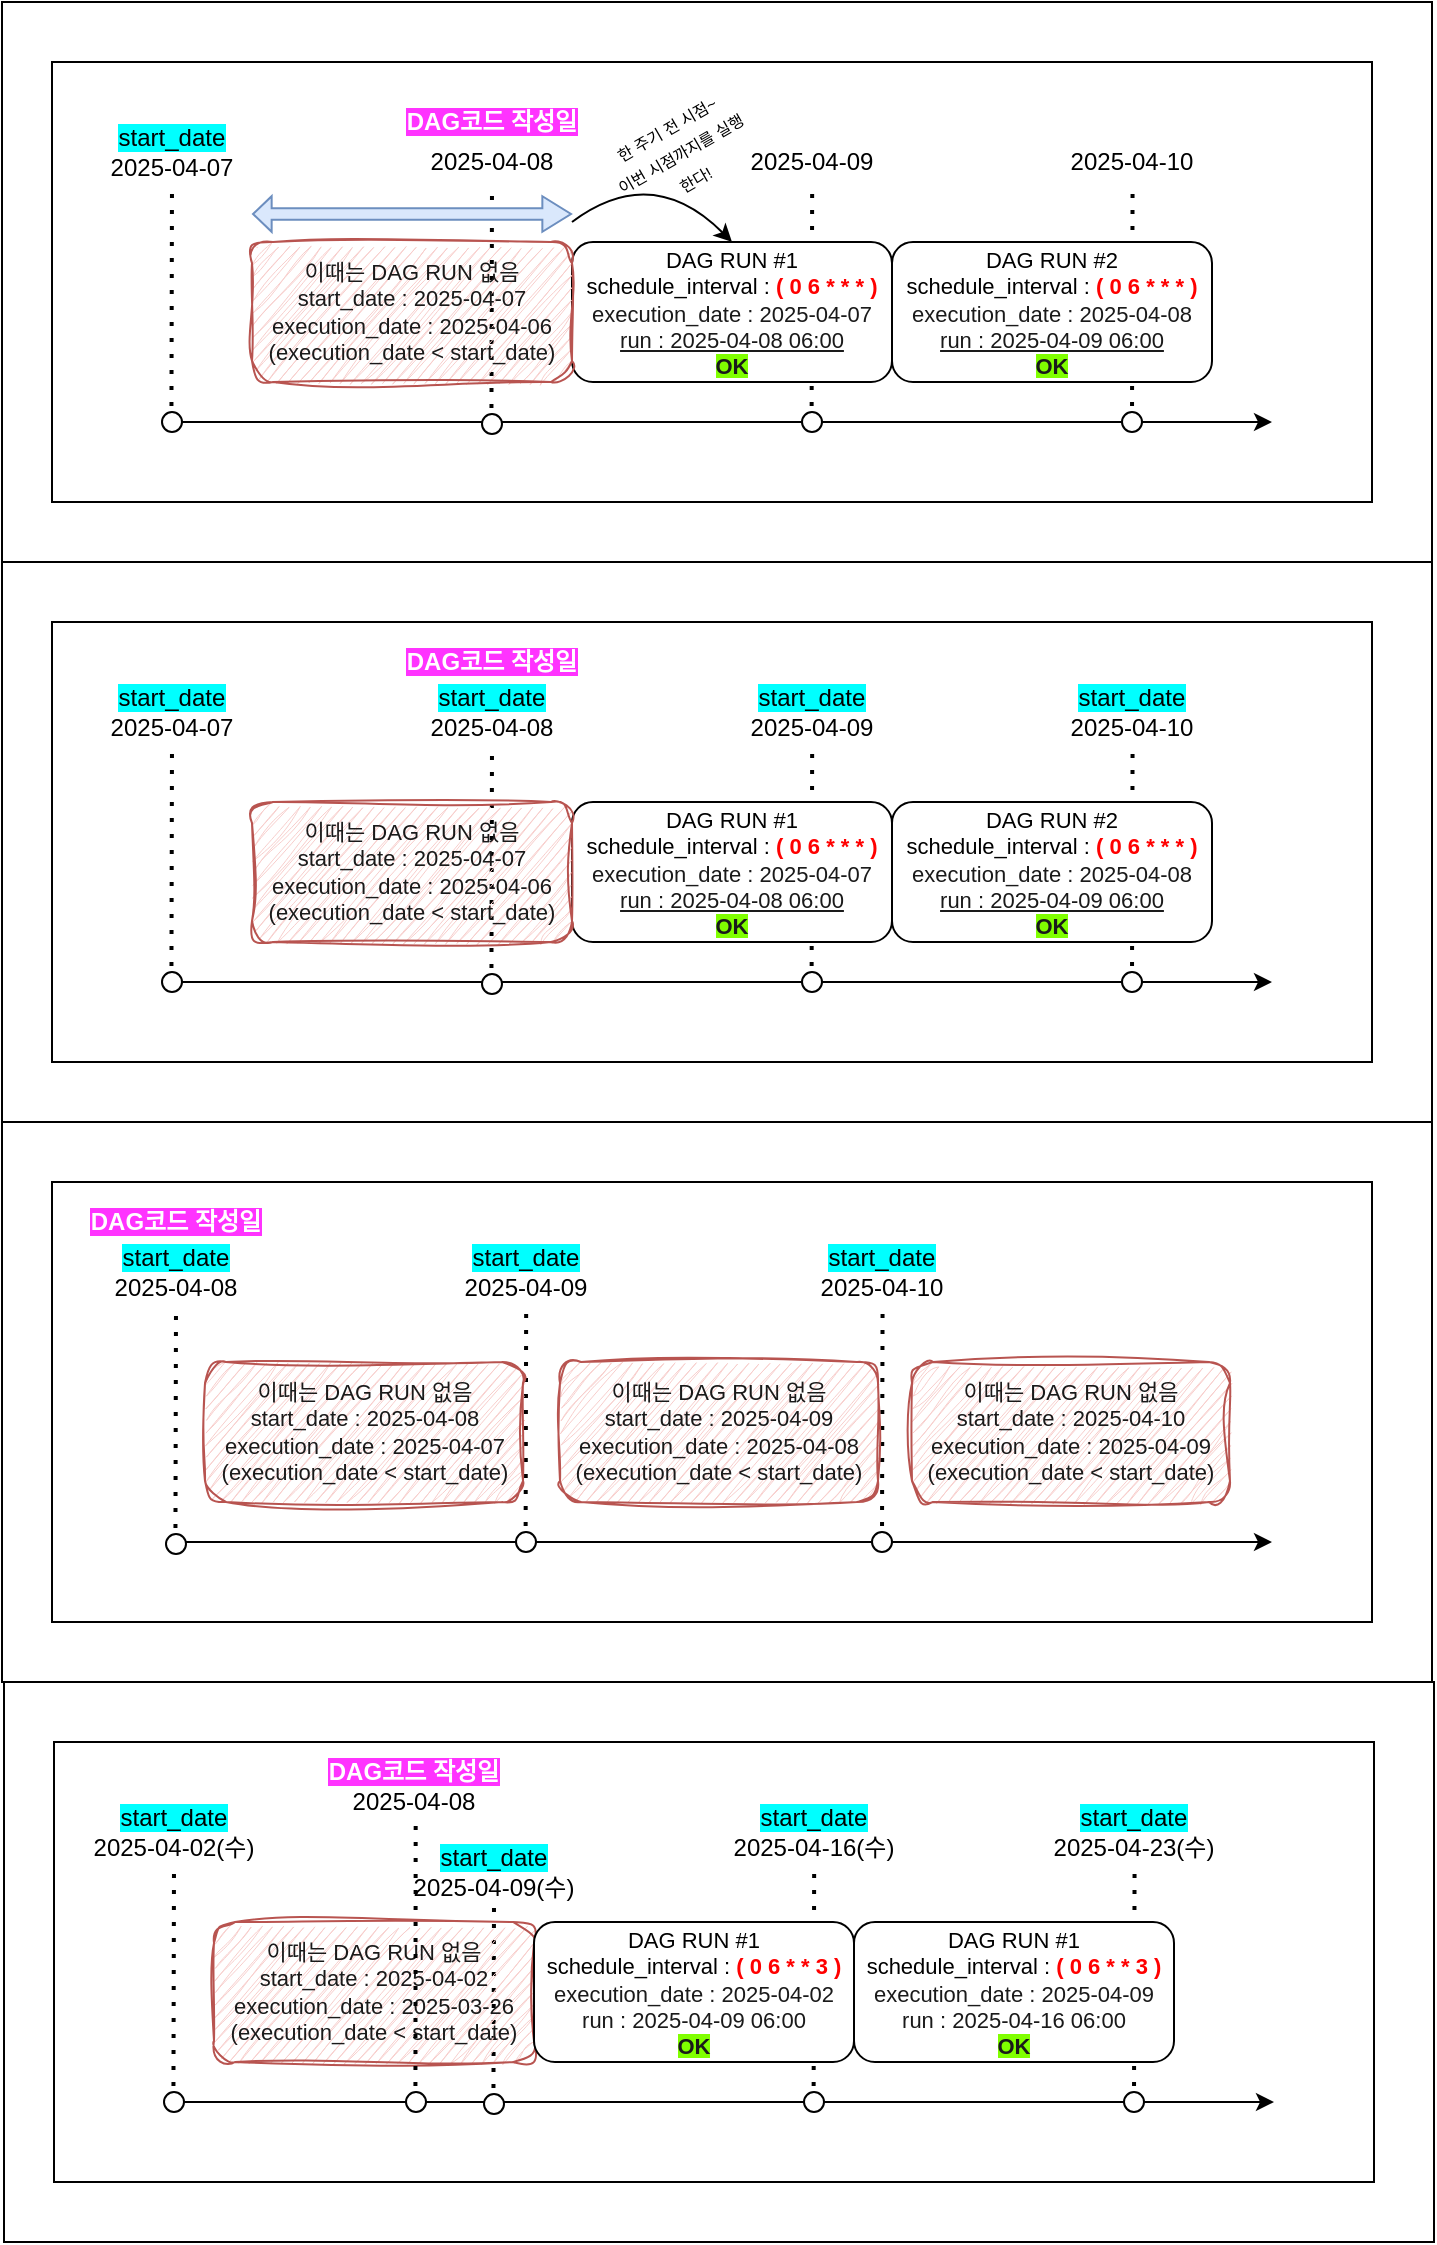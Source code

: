 <mxfile version="24.7.17">
  <diagram name="페이지-1" id="_kRauo38ytjNkWm1h_xl">
    <mxGraphModel dx="819" dy="478" grid="1" gridSize="10" guides="1" tooltips="1" connect="1" arrows="1" fold="1" page="1" pageScale="1" pageWidth="827" pageHeight="1169" math="0" shadow="0">
      <root>
        <mxCell id="0" />
        <mxCell id="1" parent="0" />
        <mxCell id="vh4vlK0gLDQnyJQ0xDr6-21" value="" style="rounded=0;whiteSpace=wrap;html=1;" vertex="1" parent="1">
          <mxGeometry x="35" y="310" width="715" height="280" as="geometry" />
        </mxCell>
        <mxCell id="vh4vlK0gLDQnyJQ0xDr6-20" value="" style="rounded=0;whiteSpace=wrap;html=1;" vertex="1" parent="1">
          <mxGeometry x="60" y="340" width="660" height="220" as="geometry" />
        </mxCell>
        <mxCell id="vh4vlK0gLDQnyJQ0xDr6-17" value="" style="endArrow=none;dashed=1;html=1;dashPattern=1 3;strokeWidth=2;rounded=0;" edge="1" parent="1">
          <mxGeometry width="50" height="50" relative="1" as="geometry">
            <mxPoint x="600" y="520" as="sourcePoint" />
            <mxPoint x="600.29" y="400" as="targetPoint" />
          </mxGeometry>
        </mxCell>
        <mxCell id="vh4vlK0gLDQnyJQ0xDr6-14" value="" style="endArrow=none;dashed=1;html=1;dashPattern=1 3;strokeWidth=2;rounded=0;" edge="1" parent="1">
          <mxGeometry width="50" height="50" relative="1" as="geometry">
            <mxPoint x="439.8" y="520" as="sourcePoint" />
            <mxPoint x="440.09" y="400" as="targetPoint" />
          </mxGeometry>
        </mxCell>
        <mxCell id="vh4vlK0gLDQnyJQ0xDr6-7" value="" style="endArrow=none;dashed=1;html=1;dashPattern=1 3;strokeWidth=2;rounded=0;" edge="1" parent="1">
          <mxGeometry width="50" height="50" relative="1" as="geometry">
            <mxPoint x="279.71" y="521" as="sourcePoint" />
            <mxPoint x="280" y="401" as="targetPoint" />
          </mxGeometry>
        </mxCell>
        <mxCell id="vh4vlK0gLDQnyJQ0xDr6-4" value="" style="endArrow=none;dashed=1;html=1;dashPattern=1 3;strokeWidth=2;rounded=0;" edge="1" parent="1">
          <mxGeometry width="50" height="50" relative="1" as="geometry">
            <mxPoint x="119.71" y="520" as="sourcePoint" />
            <mxPoint x="120" y="400" as="targetPoint" />
          </mxGeometry>
        </mxCell>
        <mxCell id="vh4vlK0gLDQnyJQ0xDr6-2" value="" style="endArrow=classic;html=1;rounded=0;endFill=1;" edge="1" parent="1">
          <mxGeometry width="50" height="50" relative="1" as="geometry">
            <mxPoint x="120" y="520" as="sourcePoint" />
            <mxPoint x="670" y="520" as="targetPoint" />
          </mxGeometry>
        </mxCell>
        <mxCell id="vh4vlK0gLDQnyJQ0xDr6-3" value="" style="ellipse;whiteSpace=wrap;html=1;aspect=fixed;" vertex="1" parent="1">
          <mxGeometry x="115" y="515" width="10" height="10" as="geometry" />
        </mxCell>
        <mxCell id="vh4vlK0gLDQnyJQ0xDr6-5" value="&lt;span style=&quot;background-color: rgb(0, 255, 255);&quot;&gt;start_date&lt;/span&gt;&lt;div&gt;2025-04-07&lt;/div&gt;" style="text;strokeColor=none;align=center;fillColor=none;html=1;verticalAlign=middle;whiteSpace=wrap;rounded=0;" vertex="1" parent="1">
          <mxGeometry x="80" y="370" width="80" height="30" as="geometry" />
        </mxCell>
        <mxCell id="vh4vlK0gLDQnyJQ0xDr6-8" value="" style="ellipse;whiteSpace=wrap;html=1;aspect=fixed;" vertex="1" parent="1">
          <mxGeometry x="275" y="516" width="10" height="10" as="geometry" />
        </mxCell>
        <mxCell id="vh4vlK0gLDQnyJQ0xDr6-11" value="&lt;div&gt;2025-04-08&lt;/div&gt;" style="text;strokeColor=none;align=center;fillColor=none;html=1;verticalAlign=middle;whiteSpace=wrap;rounded=0;" vertex="1" parent="1">
          <mxGeometry x="240" y="380" width="80" height="20" as="geometry" />
        </mxCell>
        <mxCell id="vh4vlK0gLDQnyJQ0xDr6-12" value="&lt;font style=&quot;font-size: 11px;&quot;&gt;DAG RUN #1&lt;/font&gt;&lt;div style=&quot;font-size: 11px;&quot;&gt;&lt;font style=&quot;font-size: 11px;&quot;&gt;schedule_interval : &lt;b&gt;&lt;font color=&quot;#ff0000&quot;&gt;( 0 6 * * * )&lt;/font&gt;&lt;/b&gt;&lt;/font&gt;&lt;/div&gt;&lt;div style=&quot;font-size: 11px;&quot;&gt;&lt;font color=&quot;#1a1a1a&quot; style=&quot;font-size: 11px;&quot;&gt;execution_date : 2025-04-07&lt;/font&gt;&lt;/div&gt;&lt;div style=&quot;font-size: 11px;&quot;&gt;&lt;font color=&quot;#1a1a1a&quot; style=&quot;font-size: 11px;&quot;&gt;&lt;u&gt;run : 2025-04-08 06:00&lt;/u&gt;&lt;/font&gt;&lt;/div&gt;&lt;div style=&quot;font-size: 11px;&quot;&gt;&lt;font style=&quot;font-size: 11px;&quot;&gt;&lt;b style=&quot;color: rgb(26, 26, 26); background-color: rgb(128, 255, 0);&quot;&gt;OK&lt;/b&gt;&lt;b&gt;&lt;font color=&quot;#ff0000&quot;&gt;&lt;br&gt;&lt;/font&gt;&lt;/b&gt;&lt;/font&gt;&lt;/div&gt;" style="rounded=1;whiteSpace=wrap;html=1;" vertex="1" parent="1">
          <mxGeometry x="320" y="430" width="160" height="70" as="geometry" />
        </mxCell>
        <mxCell id="vh4vlK0gLDQnyJQ0xDr6-13" value="" style="ellipse;whiteSpace=wrap;html=1;aspect=fixed;" vertex="1" parent="1">
          <mxGeometry x="435" y="515" width="10" height="10" as="geometry" />
        </mxCell>
        <mxCell id="vh4vlK0gLDQnyJQ0xDr6-15" value="&lt;div&gt;2025-04-09&lt;/div&gt;" style="text;strokeColor=none;align=center;fillColor=none;html=1;verticalAlign=middle;whiteSpace=wrap;rounded=0;" vertex="1" parent="1">
          <mxGeometry x="400" y="380" width="80" height="20" as="geometry" />
        </mxCell>
        <mxCell id="vh4vlK0gLDQnyJQ0xDr6-16" value="&lt;font style=&quot;font-size: 11px;&quot;&gt;DAG RUN #2&lt;/font&gt;&lt;div style=&quot;font-size: 11px;&quot;&gt;&lt;font style=&quot;font-size: 11px;&quot;&gt;schedule_interval : &lt;b&gt;&lt;font color=&quot;#ff0000&quot;&gt;( 0 6 * * * )&lt;/font&gt;&lt;/b&gt;&lt;/font&gt;&lt;/div&gt;&lt;div style=&quot;font-size: 11px;&quot;&gt;&lt;font style=&quot;font-size: 11px;&quot;&gt;&lt;span style=&quot;color: rgb(26, 26, 26);&quot;&gt;execution_date : 2025-04-08&lt;/span&gt;&lt;b&gt;&lt;font color=&quot;#ff0000&quot;&gt;&lt;br&gt;&lt;/font&gt;&lt;/b&gt;&lt;/font&gt;&lt;/div&gt;&lt;div style=&quot;font-size: 11px;&quot;&gt;&lt;font style=&quot;font-size: 11px;&quot;&gt;&lt;span style=&quot;color: rgb(26, 26, 26);&quot;&gt;&lt;u&gt;run : 2025-04-09 06:00&lt;/u&gt;&lt;/span&gt;&lt;/font&gt;&lt;/div&gt;&lt;div style=&quot;font-size: 11px;&quot;&gt;&lt;font style=&quot;font-size: 11px;&quot;&gt;&lt;b style=&quot;color: rgb(26, 26, 26); background-color: rgb(128, 255, 0);&quot;&gt;OK&lt;/b&gt;&lt;b&gt;&lt;font color=&quot;#ff0000&quot;&gt;&lt;br&gt;&lt;/font&gt;&lt;/b&gt;&lt;/font&gt;&lt;/div&gt;" style="rounded=1;whiteSpace=wrap;html=1;" vertex="1" parent="1">
          <mxGeometry x="480" y="430" width="160" height="70" as="geometry" />
        </mxCell>
        <mxCell id="vh4vlK0gLDQnyJQ0xDr6-18" value="" style="ellipse;whiteSpace=wrap;html=1;aspect=fixed;" vertex="1" parent="1">
          <mxGeometry x="595" y="515" width="10" height="10" as="geometry" />
        </mxCell>
        <mxCell id="vh4vlK0gLDQnyJQ0xDr6-19" value="&lt;div&gt;2025-04-10&lt;/div&gt;" style="text;strokeColor=none;align=center;fillColor=none;html=1;verticalAlign=middle;whiteSpace=wrap;rounded=0;" vertex="1" parent="1">
          <mxGeometry x="560" y="380" width="80" height="20" as="geometry" />
        </mxCell>
        <mxCell id="vh4vlK0gLDQnyJQ0xDr6-22" value="" style="rounded=0;whiteSpace=wrap;html=1;" vertex="1" parent="1">
          <mxGeometry x="35" y="590" width="715" height="280" as="geometry" />
        </mxCell>
        <mxCell id="vh4vlK0gLDQnyJQ0xDr6-23" value="" style="rounded=0;whiteSpace=wrap;html=1;" vertex="1" parent="1">
          <mxGeometry x="60" y="620" width="660" height="220" as="geometry" />
        </mxCell>
        <mxCell id="vh4vlK0gLDQnyJQ0xDr6-24" value="" style="endArrow=none;dashed=1;html=1;dashPattern=1 3;strokeWidth=2;rounded=0;" edge="1" parent="1">
          <mxGeometry width="50" height="50" relative="1" as="geometry">
            <mxPoint x="600" y="800" as="sourcePoint" />
            <mxPoint x="600.29" y="680" as="targetPoint" />
          </mxGeometry>
        </mxCell>
        <mxCell id="vh4vlK0gLDQnyJQ0xDr6-25" value="" style="endArrow=none;dashed=1;html=1;dashPattern=1 3;strokeWidth=2;rounded=0;" edge="1" parent="1">
          <mxGeometry width="50" height="50" relative="1" as="geometry">
            <mxPoint x="439.8" y="800" as="sourcePoint" />
            <mxPoint x="440.09" y="680" as="targetPoint" />
          </mxGeometry>
        </mxCell>
        <mxCell id="vh4vlK0gLDQnyJQ0xDr6-26" value="" style="endArrow=none;dashed=1;html=1;dashPattern=1 3;strokeWidth=2;rounded=0;" edge="1" parent="1">
          <mxGeometry width="50" height="50" relative="1" as="geometry">
            <mxPoint x="279.71" y="801" as="sourcePoint" />
            <mxPoint x="280" y="681" as="targetPoint" />
          </mxGeometry>
        </mxCell>
        <mxCell id="vh4vlK0gLDQnyJQ0xDr6-27" value="" style="endArrow=none;dashed=1;html=1;dashPattern=1 3;strokeWidth=2;rounded=0;" edge="1" parent="1">
          <mxGeometry width="50" height="50" relative="1" as="geometry">
            <mxPoint x="119.71" y="800" as="sourcePoint" />
            <mxPoint x="120" y="680" as="targetPoint" />
          </mxGeometry>
        </mxCell>
        <mxCell id="vh4vlK0gLDQnyJQ0xDr6-29" value="" style="endArrow=classic;html=1;rounded=0;endFill=1;" edge="1" parent="1">
          <mxGeometry width="50" height="50" relative="1" as="geometry">
            <mxPoint x="120" y="800" as="sourcePoint" />
            <mxPoint x="670" y="800" as="targetPoint" />
          </mxGeometry>
        </mxCell>
        <mxCell id="vh4vlK0gLDQnyJQ0xDr6-30" value="" style="ellipse;whiteSpace=wrap;html=1;aspect=fixed;" vertex="1" parent="1">
          <mxGeometry x="115" y="795" width="10" height="10" as="geometry" />
        </mxCell>
        <mxCell id="vh4vlK0gLDQnyJQ0xDr6-31" value="&lt;span style=&quot;background-color: rgb(0, 255, 255);&quot;&gt;start_date&lt;/span&gt;&lt;div&gt;2025-04-07&lt;/div&gt;" style="text;strokeColor=none;align=center;fillColor=none;html=1;verticalAlign=middle;whiteSpace=wrap;rounded=0;" vertex="1" parent="1">
          <mxGeometry x="80" y="650" width="80" height="30" as="geometry" />
        </mxCell>
        <mxCell id="vh4vlK0gLDQnyJQ0xDr6-32" value="" style="ellipse;whiteSpace=wrap;html=1;aspect=fixed;" vertex="1" parent="1">
          <mxGeometry x="275" y="796" width="10" height="10" as="geometry" />
        </mxCell>
        <mxCell id="vh4vlK0gLDQnyJQ0xDr6-34" value="&lt;font style=&quot;font-size: 11px;&quot;&gt;DAG RUN #1&lt;/font&gt;&lt;div style=&quot;font-size: 11px;&quot;&gt;&lt;font style=&quot;font-size: 11px;&quot;&gt;schedule_interval : &lt;b&gt;&lt;font color=&quot;#ff0000&quot;&gt;( 0 6 * * * )&lt;/font&gt;&lt;/b&gt;&lt;/font&gt;&lt;/div&gt;&lt;div style=&quot;font-size: 11px;&quot;&gt;&lt;font style=&quot;font-size: 11px;&quot;&gt;&lt;span style=&quot;color: rgb(26, 26, 26);&quot;&gt;execution_date : 2025-04-07&lt;/span&gt;&lt;b&gt;&lt;font color=&quot;#ff0000&quot;&gt;&lt;br&gt;&lt;/font&gt;&lt;/b&gt;&lt;/font&gt;&lt;/div&gt;&lt;div style=&quot;font-size: 11px;&quot;&gt;&lt;font style=&quot;font-size: 11px;&quot;&gt;&lt;span style=&quot;color: rgb(26, 26, 26);&quot;&gt;&lt;u&gt;run : 2025-04-08 06:00&lt;/u&gt;&lt;/span&gt;&lt;/font&gt;&lt;/div&gt;&lt;div style=&quot;font-size: 11px;&quot;&gt;&lt;font style=&quot;font-size: 11px;&quot;&gt;&lt;b style=&quot;color: rgb(26, 26, 26); background-color: rgb(128, 255, 0);&quot;&gt;OK&lt;/b&gt;&lt;b&gt;&lt;font color=&quot;#ff0000&quot;&gt;&lt;br&gt;&lt;/font&gt;&lt;/b&gt;&lt;/font&gt;&lt;/div&gt;" style="rounded=1;whiteSpace=wrap;html=1;" vertex="1" parent="1">
          <mxGeometry x="320" y="710" width="160" height="70" as="geometry" />
        </mxCell>
        <mxCell id="vh4vlK0gLDQnyJQ0xDr6-35" value="" style="ellipse;whiteSpace=wrap;html=1;aspect=fixed;" vertex="1" parent="1">
          <mxGeometry x="435" y="795" width="10" height="10" as="geometry" />
        </mxCell>
        <mxCell id="vh4vlK0gLDQnyJQ0xDr6-37" value="&lt;font style=&quot;font-size: 11px;&quot;&gt;DAG RUN #2&lt;/font&gt;&lt;div style=&quot;font-size: 11px;&quot;&gt;&lt;font style=&quot;font-size: 11px;&quot;&gt;schedule_interval : &lt;b&gt;&lt;font color=&quot;#ff0000&quot;&gt;( 0 6 * * * )&lt;/font&gt;&lt;/b&gt;&lt;/font&gt;&lt;/div&gt;&lt;div style=&quot;font-size: 11px;&quot;&gt;&lt;font style=&quot;font-size: 11px;&quot;&gt;&lt;span style=&quot;color: rgb(26, 26, 26);&quot;&gt;execution_date : 2025-04-08&lt;/span&gt;&lt;b&gt;&lt;font color=&quot;#ff0000&quot;&gt;&lt;br&gt;&lt;/font&gt;&lt;/b&gt;&lt;/font&gt;&lt;/div&gt;&lt;div style=&quot;font-size: 11px;&quot;&gt;&lt;font style=&quot;font-size: 11px;&quot;&gt;&lt;span style=&quot;color: rgb(26, 26, 26);&quot;&gt;&lt;u&gt;run : 2025-04-09 06:00&lt;/u&gt;&lt;/span&gt;&lt;/font&gt;&lt;/div&gt;&lt;div style=&quot;font-size: 11px;&quot;&gt;&lt;font style=&quot;font-size: 11px;&quot;&gt;&lt;b style=&quot;color: rgb(26, 26, 26); background-color: rgb(128, 255, 0);&quot;&gt;OK&lt;/b&gt;&lt;b&gt;&lt;font color=&quot;#ff0000&quot;&gt;&lt;br&gt;&lt;/font&gt;&lt;/b&gt;&lt;/font&gt;&lt;/div&gt;" style="rounded=1;whiteSpace=wrap;html=1;" vertex="1" parent="1">
          <mxGeometry x="480" y="710" width="160" height="70" as="geometry" />
        </mxCell>
        <mxCell id="vh4vlK0gLDQnyJQ0xDr6-38" value="" style="ellipse;whiteSpace=wrap;html=1;aspect=fixed;" vertex="1" parent="1">
          <mxGeometry x="595" y="795" width="10" height="10" as="geometry" />
        </mxCell>
        <mxCell id="vh4vlK0gLDQnyJQ0xDr6-40" value="&lt;span style=&quot;background-color: rgb(0, 255, 255);&quot;&gt;start_date&lt;/span&gt;&lt;div&gt;2025-04-08&lt;/div&gt;" style="text;strokeColor=none;align=center;fillColor=none;html=1;verticalAlign=middle;whiteSpace=wrap;rounded=0;" vertex="1" parent="1">
          <mxGeometry x="240" y="650" width="80" height="30" as="geometry" />
        </mxCell>
        <mxCell id="vh4vlK0gLDQnyJQ0xDr6-41" value="&lt;span style=&quot;background-color: rgb(0, 255, 255);&quot;&gt;start_date&lt;/span&gt;&lt;div&gt;2025-04-09&lt;/div&gt;" style="text;strokeColor=none;align=center;fillColor=none;html=1;verticalAlign=middle;whiteSpace=wrap;rounded=0;" vertex="1" parent="1">
          <mxGeometry x="400" y="650" width="80" height="30" as="geometry" />
        </mxCell>
        <mxCell id="vh4vlK0gLDQnyJQ0xDr6-42" value="&lt;span style=&quot;background-color: rgb(0, 255, 255);&quot;&gt;start_date&lt;/span&gt;&lt;div&gt;2025-04-10&lt;/div&gt;" style="text;strokeColor=none;align=center;fillColor=none;html=1;verticalAlign=middle;whiteSpace=wrap;rounded=0;" vertex="1" parent="1">
          <mxGeometry x="560" y="650" width="80" height="30" as="geometry" />
        </mxCell>
        <mxCell id="vh4vlK0gLDQnyJQ0xDr6-48" value="&lt;div style=&quot;font-size: 11px;&quot;&gt;&lt;font style=&quot;&quot; color=&quot;#1a1a1a&quot;&gt;이때는 DAG RUN 없음&lt;/font&gt;&lt;/div&gt;&lt;div style=&quot;font-size: 11px;&quot;&gt;&lt;font style=&quot;&quot; color=&quot;#1a1a1a&quot;&gt;start_date : 2025-04-07&lt;/font&gt;&lt;/div&gt;&lt;div style=&quot;font-size: 11px;&quot;&gt;&lt;font color=&quot;#1a1a1a&quot;&gt;execution_date : 2025-04-06&lt;/font&gt;&lt;/div&gt;&lt;div style=&quot;font-size: 11px;&quot;&gt;&lt;font color=&quot;#1a1a1a&quot;&gt;(execution_date &amp;lt;&amp;nbsp;&lt;/font&gt;&lt;span style=&quot;color: rgb(26, 26, 26); background-color: initial;&quot;&gt;start_date)&lt;/span&gt;&lt;/div&gt;" style="rounded=1;whiteSpace=wrap;html=1;sketch=1;curveFitting=1;jiggle=2;fillColor=#f8cecc;strokeColor=#b85450;" vertex="1" parent="1">
          <mxGeometry x="160" y="430" width="160" height="70" as="geometry" />
        </mxCell>
        <mxCell id="vh4vlK0gLDQnyJQ0xDr6-51" value="" style="rounded=0;whiteSpace=wrap;html=1;" vertex="1" parent="1">
          <mxGeometry x="36" y="1150" width="715" height="280" as="geometry" />
        </mxCell>
        <mxCell id="vh4vlK0gLDQnyJQ0xDr6-52" value="" style="rounded=0;whiteSpace=wrap;html=1;" vertex="1" parent="1">
          <mxGeometry x="61" y="1180" width="660" height="220" as="geometry" />
        </mxCell>
        <mxCell id="vh4vlK0gLDQnyJQ0xDr6-53" value="" style="endArrow=none;dashed=1;html=1;dashPattern=1 3;strokeWidth=2;rounded=0;" edge="1" parent="1">
          <mxGeometry width="50" height="50" relative="1" as="geometry">
            <mxPoint x="601" y="1360" as="sourcePoint" />
            <mxPoint x="601.29" y="1240" as="targetPoint" />
          </mxGeometry>
        </mxCell>
        <mxCell id="vh4vlK0gLDQnyJQ0xDr6-54" value="" style="endArrow=none;dashed=1;html=1;dashPattern=1 3;strokeWidth=2;rounded=0;" edge="1" parent="1">
          <mxGeometry width="50" height="50" relative="1" as="geometry">
            <mxPoint x="440.8" y="1360" as="sourcePoint" />
            <mxPoint x="441.09" y="1240" as="targetPoint" />
          </mxGeometry>
        </mxCell>
        <mxCell id="vh4vlK0gLDQnyJQ0xDr6-55" value="" style="endArrow=none;dashed=1;html=1;dashPattern=1 3;strokeWidth=2;rounded=0;" edge="1" parent="1">
          <mxGeometry width="50" height="50" relative="1" as="geometry">
            <mxPoint x="280.71" y="1361" as="sourcePoint" />
            <mxPoint x="281" y="1260" as="targetPoint" />
          </mxGeometry>
        </mxCell>
        <mxCell id="vh4vlK0gLDQnyJQ0xDr6-56" value="" style="endArrow=none;dashed=1;html=1;dashPattern=1 3;strokeWidth=2;rounded=0;" edge="1" parent="1">
          <mxGeometry width="50" height="50" relative="1" as="geometry">
            <mxPoint x="120.71" y="1360" as="sourcePoint" />
            <mxPoint x="121" y="1240" as="targetPoint" />
          </mxGeometry>
        </mxCell>
        <mxCell id="vh4vlK0gLDQnyJQ0xDr6-57" value="" style="endArrow=classic;html=1;rounded=0;endFill=1;" edge="1" parent="1">
          <mxGeometry width="50" height="50" relative="1" as="geometry">
            <mxPoint x="121" y="1360" as="sourcePoint" />
            <mxPoint x="671" y="1360" as="targetPoint" />
          </mxGeometry>
        </mxCell>
        <mxCell id="vh4vlK0gLDQnyJQ0xDr6-58" value="" style="ellipse;whiteSpace=wrap;html=1;aspect=fixed;" vertex="1" parent="1">
          <mxGeometry x="116" y="1355" width="10" height="10" as="geometry" />
        </mxCell>
        <mxCell id="vh4vlK0gLDQnyJQ0xDr6-60" value="" style="ellipse;whiteSpace=wrap;html=1;aspect=fixed;" vertex="1" parent="1">
          <mxGeometry x="276" y="1356" width="10" height="10" as="geometry" />
        </mxCell>
        <mxCell id="vh4vlK0gLDQnyJQ0xDr6-62" value="" style="ellipse;whiteSpace=wrap;html=1;aspect=fixed;" vertex="1" parent="1">
          <mxGeometry x="436" y="1355" width="10" height="10" as="geometry" />
        </mxCell>
        <mxCell id="vh4vlK0gLDQnyJQ0xDr6-64" value="" style="ellipse;whiteSpace=wrap;html=1;aspect=fixed;" vertex="1" parent="1">
          <mxGeometry x="596" y="1355" width="10" height="10" as="geometry" />
        </mxCell>
        <mxCell id="vh4vlK0gLDQnyJQ0xDr6-69" value="&lt;span style=&quot;background-color: rgb(0, 255, 255);&quot;&gt;start_date&lt;/span&gt;&lt;div&gt;2025-04-02(수)&lt;/div&gt;" style="text;strokeColor=none;align=center;fillColor=none;html=1;verticalAlign=middle;whiteSpace=wrap;rounded=0;" vertex="1" parent="1">
          <mxGeometry x="76" y="1210" width="90" height="30" as="geometry" />
        </mxCell>
        <mxCell id="vh4vlK0gLDQnyJQ0xDr6-74" value="&lt;div style=&quot;font-size: 11px;&quot;&gt;&lt;font style=&quot;&quot; color=&quot;#1a1a1a&quot;&gt;이때는 DAG RUN 없음&lt;/font&gt;&lt;/div&gt;&lt;div style=&quot;font-size: 11px;&quot;&gt;&lt;font style=&quot;&quot; color=&quot;#1a1a1a&quot;&gt;start_date : 2025-04-02&lt;/font&gt;&lt;/div&gt;&lt;div style=&quot;font-size: 11px;&quot;&gt;&lt;div&gt;&lt;font color=&quot;#1a1a1a&quot;&gt;execution_date : 2025-03-26&lt;/font&gt;&lt;/div&gt;&lt;div&gt;&lt;font color=&quot;#1a1a1a&quot;&gt;(execution_date &amp;lt;&amp;nbsp;&lt;/font&gt;&lt;span style=&quot;color: rgb(26, 26, 26); background-color: initial;&quot;&gt;start_date)&lt;/span&gt;&lt;/div&gt;&lt;/div&gt;" style="rounded=1;whiteSpace=wrap;html=1;sketch=1;curveFitting=1;jiggle=2;fillColor=#f8cecc;strokeColor=#b85450;" vertex="1" parent="1">
          <mxGeometry x="141" y="1270" width="160" height="70" as="geometry" />
        </mxCell>
        <mxCell id="vh4vlK0gLDQnyJQ0xDr6-75" value="&lt;font style=&quot;font-size: 11px;&quot;&gt;DAG RUN #1&lt;/font&gt;&lt;div style=&quot;font-size: 11px;&quot;&gt;&lt;font style=&quot;font-size: 11px;&quot;&gt;schedule_interval : &lt;b&gt;&lt;font color=&quot;#ff0000&quot;&gt;( 0 6 * * 3 )&lt;/font&gt;&lt;/b&gt;&lt;/font&gt;&lt;/div&gt;&lt;div style=&quot;font-size: 11px;&quot;&gt;&lt;font style=&quot;font-size: 11px;&quot;&gt;&lt;span style=&quot;color: rgb(26, 26, 26);&quot;&gt;execution_date : 2025-04-02&lt;/span&gt;&lt;b&gt;&lt;font color=&quot;#ff0000&quot;&gt;&lt;br&gt;&lt;/font&gt;&lt;/b&gt;&lt;/font&gt;&lt;/div&gt;&lt;div style=&quot;font-size: 11px;&quot;&gt;&lt;font style=&quot;font-size: 11px;&quot;&gt;&lt;span style=&quot;color: rgb(26, 26, 26);&quot;&gt;run : 2025-04-09 06:00&lt;/span&gt;&lt;/font&gt;&lt;/div&gt;&lt;div style=&quot;font-size: 11px;&quot;&gt;&lt;font style=&quot;font-size: 11px;&quot;&gt;&lt;b style=&quot;color: rgb(26, 26, 26); background-color: rgb(128, 255, 0);&quot;&gt;OK&lt;/b&gt;&lt;b&gt;&lt;font color=&quot;#ff0000&quot;&gt;&lt;br&gt;&lt;/font&gt;&lt;/b&gt;&lt;/font&gt;&lt;/div&gt;" style="rounded=1;whiteSpace=wrap;html=1;" vertex="1" parent="1">
          <mxGeometry x="301" y="1270" width="160" height="70" as="geometry" />
        </mxCell>
        <mxCell id="vh4vlK0gLDQnyJQ0xDr6-76" value="&lt;font style=&quot;font-size: 11px;&quot;&gt;DAG RUN #1&lt;/font&gt;&lt;div style=&quot;font-size: 11px;&quot;&gt;&lt;font style=&quot;font-size: 11px;&quot;&gt;schedule_interval : &lt;b&gt;&lt;font color=&quot;#ff0000&quot;&gt;( 0 6 * * 3 )&lt;/font&gt;&lt;/b&gt;&lt;/font&gt;&lt;/div&gt;&lt;div style=&quot;font-size: 11px;&quot;&gt;&lt;font style=&quot;font-size: 11px;&quot;&gt;&lt;span style=&quot;color: rgb(26, 26, 26);&quot;&gt;execution_date : 2025-04-09&lt;/span&gt;&lt;b&gt;&lt;font color=&quot;#ff0000&quot;&gt;&lt;br&gt;&lt;/font&gt;&lt;/b&gt;&lt;/font&gt;&lt;/div&gt;&lt;div style=&quot;font-size: 11px;&quot;&gt;&lt;font style=&quot;font-size: 11px;&quot;&gt;&lt;span style=&quot;color: rgb(26, 26, 26);&quot;&gt;run : 2025-04-16 06:00&lt;/span&gt;&lt;/font&gt;&lt;/div&gt;&lt;div style=&quot;font-size: 11px;&quot;&gt;&lt;font style=&quot;font-size: 11px;&quot;&gt;&lt;b style=&quot;color: rgb(26, 26, 26); background-color: rgb(128, 255, 0);&quot;&gt;OK&lt;/b&gt;&lt;b&gt;&lt;font color=&quot;#ff0000&quot;&gt;&lt;br&gt;&lt;/font&gt;&lt;/b&gt;&lt;/font&gt;&lt;/div&gt;" style="rounded=1;whiteSpace=wrap;html=1;" vertex="1" parent="1">
          <mxGeometry x="461" y="1270" width="160" height="70" as="geometry" />
        </mxCell>
        <mxCell id="vh4vlK0gLDQnyJQ0xDr6-95" value="&lt;span style=&quot;background-color: rgb(0, 255, 255);&quot;&gt;start_date&lt;/span&gt;&lt;div&gt;2025-04-09(수)&lt;/div&gt;" style="text;strokeColor=none;align=center;fillColor=none;html=1;verticalAlign=middle;whiteSpace=wrap;rounded=0;" vertex="1" parent="1">
          <mxGeometry x="236" y="1230" width="90" height="30" as="geometry" />
        </mxCell>
        <mxCell id="vh4vlK0gLDQnyJQ0xDr6-96" value="&lt;span style=&quot;background-color: rgb(0, 255, 255);&quot;&gt;start_date&lt;/span&gt;&lt;div&gt;2025-04-16(수)&lt;/div&gt;" style="text;strokeColor=none;align=center;fillColor=none;html=1;verticalAlign=middle;whiteSpace=wrap;rounded=0;" vertex="1" parent="1">
          <mxGeometry x="396" y="1210" width="90" height="30" as="geometry" />
        </mxCell>
        <mxCell id="vh4vlK0gLDQnyJQ0xDr6-97" value="&lt;span style=&quot;background-color: rgb(0, 255, 255);&quot;&gt;start_date&lt;/span&gt;&lt;div&gt;2025-04-23(수)&lt;/div&gt;" style="text;strokeColor=none;align=center;fillColor=none;html=1;verticalAlign=middle;whiteSpace=wrap;rounded=0;" vertex="1" parent="1">
          <mxGeometry x="556" y="1210" width="90" height="30" as="geometry" />
        </mxCell>
        <mxCell id="vh4vlK0gLDQnyJQ0xDr6-106" value="&lt;span style=&quot;background-color: rgb(255, 51, 255);&quot;&gt;&lt;font color=&quot;#ffffff&quot;&gt;&lt;b&gt;DAG코드 작성일&lt;/b&gt;&lt;/font&gt;&lt;/span&gt;" style="text;strokeColor=none;align=center;fillColor=none;html=1;verticalAlign=middle;whiteSpace=wrap;rounded=0;" vertex="1" parent="1">
          <mxGeometry x="230" y="360" width="100" height="20" as="geometry" />
        </mxCell>
        <mxCell id="vh4vlK0gLDQnyJQ0xDr6-110" value="&lt;span style=&quot;background-color: rgb(255, 51, 255);&quot;&gt;&lt;font color=&quot;#ffffff&quot;&gt;&lt;b&gt;DAG코드 작성일&lt;/b&gt;&lt;/font&gt;&lt;/span&gt;" style="text;strokeColor=none;align=center;fillColor=none;html=1;verticalAlign=middle;whiteSpace=wrap;rounded=0;" vertex="1" parent="1">
          <mxGeometry x="230" y="630" width="100" height="20" as="geometry" />
        </mxCell>
        <mxCell id="vh4vlK0gLDQnyJQ0xDr6-119" value="&lt;div style=&quot;font-size: 11px;&quot;&gt;&lt;font style=&quot;&quot; color=&quot;#1a1a1a&quot;&gt;이때는 DAG RUN 없음&lt;/font&gt;&lt;/div&gt;&lt;div style=&quot;font-size: 11px;&quot;&gt;&lt;font style=&quot;&quot; color=&quot;#1a1a1a&quot;&gt;start_date : 2025-04-07&lt;/font&gt;&lt;/div&gt;&lt;div style=&quot;font-size: 11px;&quot;&gt;&lt;font color=&quot;#1a1a1a&quot;&gt;execution_date : 2025-04-06&lt;/font&gt;&lt;/div&gt;&lt;div style=&quot;font-size: 11px;&quot;&gt;&lt;font color=&quot;#1a1a1a&quot;&gt;(execution_date &amp;lt;&amp;nbsp;&lt;/font&gt;&lt;span style=&quot;color: rgb(26, 26, 26); background-color: initial;&quot;&gt;start_date)&lt;/span&gt;&lt;/div&gt;" style="rounded=1;whiteSpace=wrap;html=1;sketch=1;curveFitting=1;jiggle=2;fillColor=#f8cecc;strokeColor=#b85450;" vertex="1" parent="1">
          <mxGeometry x="160" y="710" width="160" height="70" as="geometry" />
        </mxCell>
        <mxCell id="vh4vlK0gLDQnyJQ0xDr6-120" value="" style="rounded=0;whiteSpace=wrap;html=1;" vertex="1" parent="1">
          <mxGeometry x="35" y="870" width="715" height="280" as="geometry" />
        </mxCell>
        <mxCell id="vh4vlK0gLDQnyJQ0xDr6-121" value="" style="rounded=0;whiteSpace=wrap;html=1;" vertex="1" parent="1">
          <mxGeometry x="60" y="900" width="660" height="220" as="geometry" />
        </mxCell>
        <mxCell id="vh4vlK0gLDQnyJQ0xDr6-122" value="" style="endArrow=none;dashed=1;html=1;dashPattern=1 3;strokeWidth=2;rounded=0;" edge="1" parent="1">
          <mxGeometry width="50" height="50" relative="1" as="geometry">
            <mxPoint x="475" y="1080" as="sourcePoint" />
            <mxPoint x="475.29" y="960" as="targetPoint" />
          </mxGeometry>
        </mxCell>
        <mxCell id="vh4vlK0gLDQnyJQ0xDr6-123" value="" style="endArrow=none;dashed=1;html=1;dashPattern=1 3;strokeWidth=2;rounded=0;" edge="1" parent="1">
          <mxGeometry width="50" height="50" relative="1" as="geometry">
            <mxPoint x="296.8" y="1080" as="sourcePoint" />
            <mxPoint x="297.09" y="960" as="targetPoint" />
          </mxGeometry>
        </mxCell>
        <mxCell id="vh4vlK0gLDQnyJQ0xDr6-124" value="" style="endArrow=none;dashed=1;html=1;dashPattern=1 3;strokeWidth=2;rounded=0;" edge="1" parent="1">
          <mxGeometry width="50" height="50" relative="1" as="geometry">
            <mxPoint x="121.71" y="1081" as="sourcePoint" />
            <mxPoint x="122" y="961" as="targetPoint" />
          </mxGeometry>
        </mxCell>
        <mxCell id="vh4vlK0gLDQnyJQ0xDr6-126" value="" style="endArrow=classic;html=1;rounded=0;endFill=1;" edge="1" parent="1">
          <mxGeometry width="50" height="50" relative="1" as="geometry">
            <mxPoint x="120" y="1080" as="sourcePoint" />
            <mxPoint x="670" y="1080" as="targetPoint" />
          </mxGeometry>
        </mxCell>
        <mxCell id="vh4vlK0gLDQnyJQ0xDr6-129" value="" style="ellipse;whiteSpace=wrap;html=1;aspect=fixed;" vertex="1" parent="1">
          <mxGeometry x="117" y="1076" width="10" height="10" as="geometry" />
        </mxCell>
        <mxCell id="vh4vlK0gLDQnyJQ0xDr6-131" value="" style="ellipse;whiteSpace=wrap;html=1;aspect=fixed;" vertex="1" parent="1">
          <mxGeometry x="292" y="1075" width="10" height="10" as="geometry" />
        </mxCell>
        <mxCell id="vh4vlK0gLDQnyJQ0xDr6-133" value="" style="ellipse;whiteSpace=wrap;html=1;aspect=fixed;" vertex="1" parent="1">
          <mxGeometry x="470" y="1075" width="10" height="10" as="geometry" />
        </mxCell>
        <mxCell id="vh4vlK0gLDQnyJQ0xDr6-134" value="&lt;span style=&quot;background-color: rgb(0, 255, 255);&quot;&gt;start_date&lt;/span&gt;&lt;div&gt;2025-04-08&lt;/div&gt;" style="text;strokeColor=none;align=center;fillColor=none;html=1;verticalAlign=middle;whiteSpace=wrap;rounded=0;" vertex="1" parent="1">
          <mxGeometry x="82" y="930" width="80" height="30" as="geometry" />
        </mxCell>
        <mxCell id="vh4vlK0gLDQnyJQ0xDr6-135" value="&lt;span style=&quot;background-color: rgb(0, 255, 255);&quot;&gt;start_date&lt;/span&gt;&lt;div&gt;2025-04-09&lt;/div&gt;" style="text;strokeColor=none;align=center;fillColor=none;html=1;verticalAlign=middle;whiteSpace=wrap;rounded=0;" vertex="1" parent="1">
          <mxGeometry x="257" y="930" width="80" height="30" as="geometry" />
        </mxCell>
        <mxCell id="vh4vlK0gLDQnyJQ0xDr6-136" value="&lt;span style=&quot;background-color: rgb(0, 255, 255);&quot;&gt;start_date&lt;/span&gt;&lt;div&gt;2025-04-10&lt;/div&gt;" style="text;strokeColor=none;align=center;fillColor=none;html=1;verticalAlign=middle;whiteSpace=wrap;rounded=0;" vertex="1" parent="1">
          <mxGeometry x="435" y="930" width="80" height="30" as="geometry" />
        </mxCell>
        <mxCell id="vh4vlK0gLDQnyJQ0xDr6-137" value="&lt;span style=&quot;background-color: rgb(255, 51, 255);&quot;&gt;&lt;font color=&quot;#ffffff&quot;&gt;&lt;b&gt;DAG코드 작성일&lt;/b&gt;&lt;/font&gt;&lt;/span&gt;" style="text;strokeColor=none;align=center;fillColor=none;html=1;verticalAlign=middle;whiteSpace=wrap;rounded=0;" vertex="1" parent="1">
          <mxGeometry x="72" y="910" width="100" height="20" as="geometry" />
        </mxCell>
        <mxCell id="vh4vlK0gLDQnyJQ0xDr6-139" value="&lt;div style=&quot;font-size: 11px;&quot;&gt;&lt;font style=&quot;&quot; color=&quot;#1a1a1a&quot;&gt;이때는 DAG RUN 없음&lt;/font&gt;&lt;/div&gt;&lt;div style=&quot;font-size: 11px;&quot;&gt;&lt;font style=&quot;&quot; color=&quot;#1a1a1a&quot;&gt;start_date : 2025-04-08&lt;/font&gt;&lt;/div&gt;&lt;div style=&quot;font-size: 11px;&quot;&gt;&lt;font color=&quot;#1a1a1a&quot;&gt;execution_date : 2025-04-07&lt;/font&gt;&lt;/div&gt;&lt;div style=&quot;font-size: 11px;&quot;&gt;&lt;font color=&quot;#1a1a1a&quot;&gt;(execution_date &amp;lt;&amp;nbsp;&lt;/font&gt;&lt;span style=&quot;color: rgb(26, 26, 26); background-color: initial;&quot;&gt;start_date)&lt;/span&gt;&lt;/div&gt;" style="rounded=1;whiteSpace=wrap;html=1;sketch=1;curveFitting=1;jiggle=2;fillColor=#f8cecc;strokeColor=#b85450;" vertex="1" parent="1">
          <mxGeometry x="136.5" y="990" width="159" height="70" as="geometry" />
        </mxCell>
        <mxCell id="vh4vlK0gLDQnyJQ0xDr6-140" value="&lt;div style=&quot;font-size: 11px;&quot;&gt;&lt;font style=&quot;&quot; color=&quot;#1a1a1a&quot;&gt;이때는 DAG RUN 없음&lt;/font&gt;&lt;/div&gt;&lt;div style=&quot;font-size: 11px;&quot;&gt;&lt;font style=&quot;&quot; color=&quot;#1a1a1a&quot;&gt;start_date : 2025-04-09&lt;/font&gt;&lt;/div&gt;&lt;div style=&quot;font-size: 11px;&quot;&gt;&lt;font color=&quot;#1a1a1a&quot;&gt;execution_date : 2025-04-08&lt;/font&gt;&lt;/div&gt;&lt;div style=&quot;font-size: 11px;&quot;&gt;&lt;font color=&quot;#1a1a1a&quot;&gt;(execution_date &amp;lt;&amp;nbsp;&lt;/font&gt;&lt;span style=&quot;color: rgb(26, 26, 26); background-color: initial;&quot;&gt;start_date)&lt;/span&gt;&lt;/div&gt;" style="rounded=1;whiteSpace=wrap;html=1;sketch=1;curveFitting=1;jiggle=2;fillColor=#f8cecc;strokeColor=#b85450;" vertex="1" parent="1">
          <mxGeometry x="314" y="990" width="159" height="70" as="geometry" />
        </mxCell>
        <mxCell id="vh4vlK0gLDQnyJQ0xDr6-141" value="" style="endArrow=none;dashed=1;html=1;dashPattern=1 3;strokeWidth=2;rounded=0;entryX=0.274;entryY=0.182;entryDx=0;entryDy=0;entryPerimeter=0;" edge="1" parent="1" target="vh4vlK0gLDQnyJQ0xDr6-52">
          <mxGeometry width="50" height="50" relative="1" as="geometry">
            <mxPoint x="241.71" y="1360" as="sourcePoint" />
            <mxPoint x="242" y="1240" as="targetPoint" />
          </mxGeometry>
        </mxCell>
        <mxCell id="vh4vlK0gLDQnyJQ0xDr6-142" value="" style="ellipse;whiteSpace=wrap;html=1;aspect=fixed;" vertex="1" parent="1">
          <mxGeometry x="237" y="1355" width="10" height="10" as="geometry" />
        </mxCell>
        <mxCell id="vh4vlK0gLDQnyJQ0xDr6-143" value="&lt;span style=&quot;background-color: rgb(255, 51, 255);&quot;&gt;&lt;font color=&quot;#ffffff&quot;&gt;&lt;b&gt;DAG코드 작성일&lt;/b&gt;&lt;/font&gt;&lt;/span&gt;" style="text;strokeColor=none;align=center;fillColor=none;html=1;verticalAlign=middle;whiteSpace=wrap;rounded=0;" vertex="1" parent="1">
          <mxGeometry x="191" y="1185" width="100" height="20" as="geometry" />
        </mxCell>
        <mxCell id="vh4vlK0gLDQnyJQ0xDr6-144" value="&lt;div&gt;2025-04-08&lt;/div&gt;" style="text;strokeColor=none;align=center;fillColor=none;html=1;verticalAlign=middle;whiteSpace=wrap;rounded=0;" vertex="1" parent="1">
          <mxGeometry x="201" y="1200" width="80" height="20" as="geometry" />
        </mxCell>
        <mxCell id="vh4vlK0gLDQnyJQ0xDr6-145" value="&lt;div style=&quot;font-size: 11px;&quot;&gt;&lt;font style=&quot;&quot; color=&quot;#1a1a1a&quot;&gt;이때는 DAG RUN 없음&lt;/font&gt;&lt;/div&gt;&lt;div style=&quot;font-size: 11px;&quot;&gt;&lt;font style=&quot;&quot; color=&quot;#1a1a1a&quot;&gt;start_date : 2025-04-10&lt;/font&gt;&lt;/div&gt;&lt;div style=&quot;font-size: 11px;&quot;&gt;&lt;font color=&quot;#1a1a1a&quot;&gt;execution_date : 2025-04-09&lt;/font&gt;&lt;/div&gt;&lt;div style=&quot;font-size: 11px;&quot;&gt;&lt;font color=&quot;#1a1a1a&quot;&gt;(execution_date &amp;lt;&amp;nbsp;&lt;/font&gt;&lt;span style=&quot;color: rgb(26, 26, 26); background-color: initial;&quot;&gt;start_date)&lt;/span&gt;&lt;/div&gt;" style="rounded=1;whiteSpace=wrap;html=1;sketch=1;curveFitting=1;jiggle=2;fillColor=#f8cecc;strokeColor=#b85450;" vertex="1" parent="1">
          <mxGeometry x="490" y="990" width="159" height="70" as="geometry" />
        </mxCell>
        <mxCell id="vh4vlK0gLDQnyJQ0xDr6-146" value="" style="shape=flexArrow;endArrow=classic;startArrow=classic;html=1;rounded=0;width=5.833;startSize=2.775;startWidth=10.972;endWidth=10.972;endSize=4.442;fillColor=#dae8fc;strokeColor=#6c8ebf;" edge="1" parent="1">
          <mxGeometry width="100" height="100" relative="1" as="geometry">
            <mxPoint x="160" y="416" as="sourcePoint" />
            <mxPoint x="320" y="416" as="targetPoint" />
          </mxGeometry>
        </mxCell>
        <mxCell id="vh4vlK0gLDQnyJQ0xDr6-148" value="" style="curved=1;endArrow=classic;html=1;rounded=0;entryX=0.5;entryY=0;entryDx=0;entryDy=0;" edge="1" parent="1" target="vh4vlK0gLDQnyJQ0xDr6-12">
          <mxGeometry width="50" height="50" relative="1" as="geometry">
            <mxPoint x="320" y="420" as="sourcePoint" />
            <mxPoint x="335" y="230" as="targetPoint" />
            <Array as="points">
              <mxPoint x="360" y="390" />
            </Array>
          </mxGeometry>
        </mxCell>
        <mxCell id="vh4vlK0gLDQnyJQ0xDr6-149" value="&lt;font style=&quot;font-size: 8px;&quot;&gt;한 주기 전 시점~&lt;/font&gt;&lt;div&gt;&lt;font style=&quot;font-size: 8px;&quot;&gt;이번 시점까지를 실행한다!&lt;/font&gt;&lt;/div&gt;" style="text;strokeColor=none;align=center;fillColor=none;html=1;verticalAlign=middle;whiteSpace=wrap;rounded=0;rotation=-30;" vertex="1" parent="1">
          <mxGeometry x="337" y="380" width="74" height="10" as="geometry" />
        </mxCell>
      </root>
    </mxGraphModel>
  </diagram>
</mxfile>
